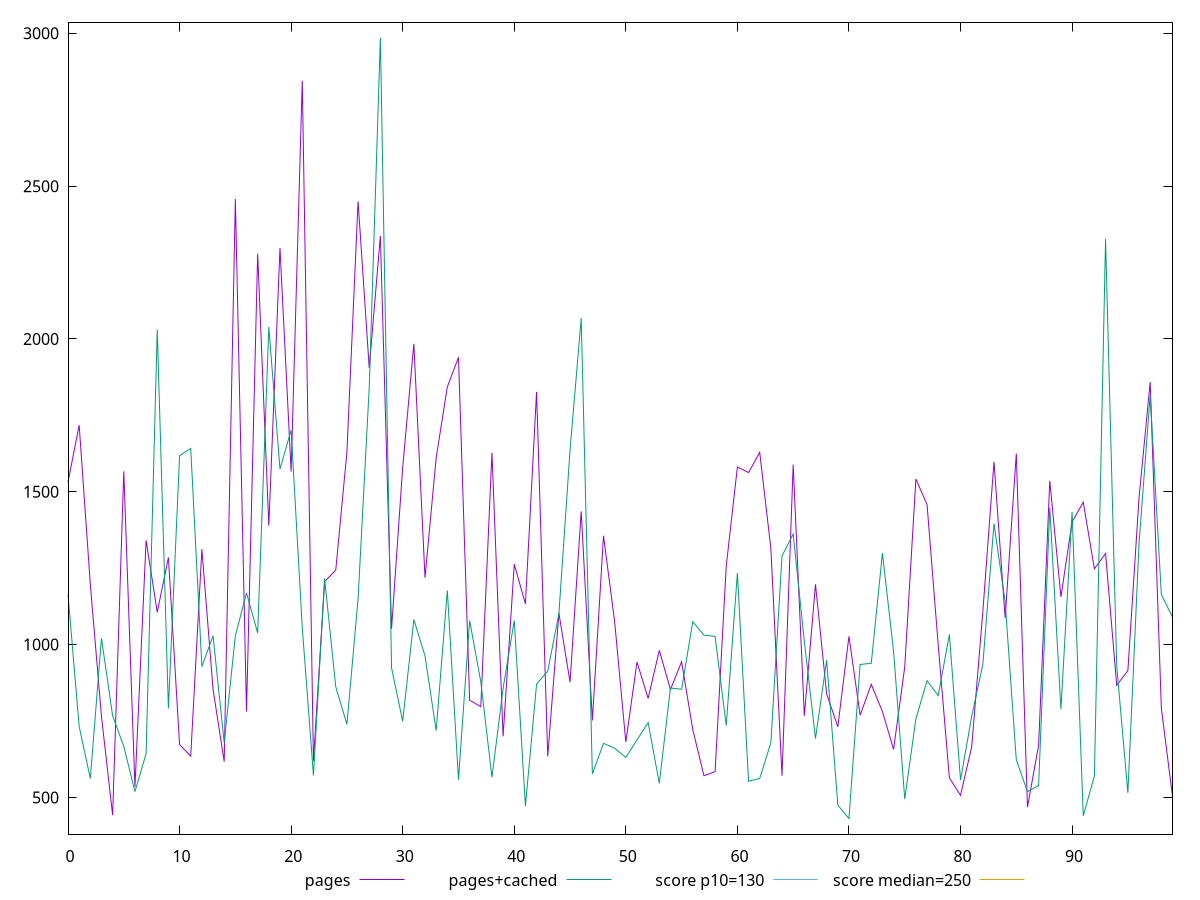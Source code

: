 reset

$pages <<EOF
0 1532.0000000000018
1 1718.0000000000036
2 1197.0000000000018
3 764.9999999999991
4 442.0000000000009
5 1567.0000000000018
6 533.9999999999991
7 1341
8 1106.000000000001
9 1285
10 673
11 634.9999999999991
12 1312.000000000001
13 854
14 616.9999999999991
15 2458
16 780.9999999999982
17 2278.9999999999945
18 1389
19 2298.0000000000036
20 1565.9999999999973
21 2845.0000000000027
22 619
23 1206.0000000000036
24 1244
25 1630.0000000000018
26 2449.999999999998
27 1904.999999999999
28 2336.999999999998
29 1052
30 1579.9999999999973
31 1984.0000000000055
32 1219.0000000000027
33 1611
34 1842.999999999999
35 1940
36 818
37 797.0000000000009
38 1627.9999999999982
39 700
40 1263.000000000001
41 1132.999999999999
42 1827.0000000000018
43 634
44 1103.000000000001
45 877
46 1436.0000000000018
47 752.0000000000009
48 1356.000000000001
49 1073.9999999999982
50 681
51 943.0000000000009
52 824.0000000000018
53 980.9999999999982
54 852.9999999999991
55 944.0000000000009
56 722.0000000000009
57 571
58 584
59 1256.9999999999982
60 1581.000000000001
61 1562.9999999999982
62 1629
63 1315
64 571.0000000000009
65 1589.0000000000018
66 766.9999999999982
67 1196.999999999999
68 839
69 731.0000000000009
70 1027
71 769
72 869.9999999999991
73 781
74 657
75 927.0000000000009
76 1542.0000000000018
77 1458.000000000001
78 999
79 564
80 506.9999999999991
81 665.0000000000009
82 1108
83 1598.0000000000018
84 1087
85 1625
86 468.0000000000009
87 671.0000000000009
88 1536.0000000000018
89 1156
90 1401.0000000000018
91 1466.000000000001
92 1248.0000000000018
93 1297.999999999999
94 867.0000000000009
95 915
96 1479.9999999999973
97 1859
98 792.0000000000009
99 502.9999999999991
EOF

$pagesCached <<EOF
0 1165.000000000001
1 732
2 562
3 1021
4 767
5 667.0000000000009
6 519
7 643
8 2031.0000000000036
9 791
10 1618.0000000000018
11 1642.0000000000036
12 928
13 1029
14 679
15 1029
16 1168.9999999999982
17 1038
18 2038.9999999999982
19 1574
20 1702
21 1055.0000000000018
22 571.9999999999982
23 1215.999999999999
24 862
25 738.9999999999991
26 1149.9999999999973
27 1840.9999999999964
28 2984.9999999999973
29 924
30 749
31 1082.0000000000018
32 963
33 719
34 1177.0000000000018
35 558
36 1078.999999999999
37 878
38 566
39 856.9999999999982
40 1079
41 472
42 870.9999999999982
43 913
44 1100.9999999999982
45 1636
46 2067.9999999999964
47 577
48 677
49 660.9999999999991
50 631
51 688.0000000000009
52 745
53 546
54 858
55 853.9999999999982
56 1074.9999999999982
57 1031
58 1027.0000000000018
59 735
60 1233.9999999999982
61 553
62 562
63 679
64 1290
65 1362.0000000000018
66 1011
67 693
68 949.0000000000009
69 475
70 431
71 934.9999999999991
72 939.0000000000018
73 1299
74 978
75 495
76 757.0000000000009
77 882
78 833
79 1033
80 557
81 765.0000000000009
82 935
83 1395.9999999999982
84 1140.0000000000018
85 623
86 519
87 539
88 1447.9999999999982
89 789
90 1433.9999999999964
91 440
92 570
93 2326.999999999998
94 930
95 515
96 1329.9999999999964
97 1815.999999999999
98 1164
99 1089.9999999999982
EOF

set key outside below
set xrange [0:99]
set yrange [379.9200000000001:3036.079999999997]
set trange [379.9200000000001:3036.079999999997]
set terminal svg size 640, 520 enhanced background rgb 'white'
set output "report_00015_2021-02-09T16-11-33.973Z/max-potential-fid/comparison/line/0_vs_1.svg"

plot $pages title "pages" with line, \
     $pagesCached title "pages+cached" with line, \
     130 title "score p10=130", \
     250 title "score median=250"

reset
